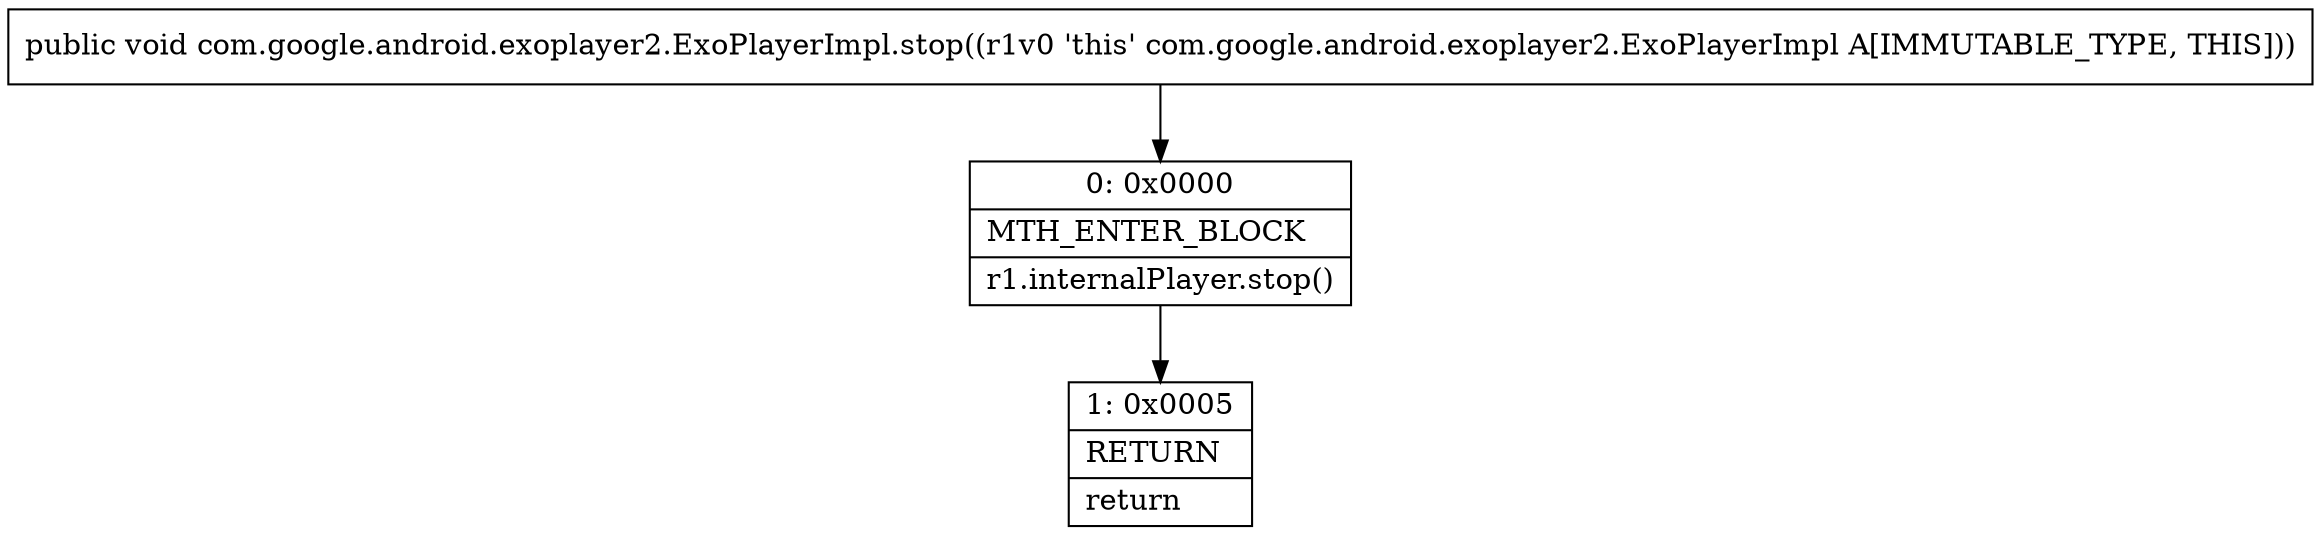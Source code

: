 digraph "CFG forcom.google.android.exoplayer2.ExoPlayerImpl.stop()V" {
Node_0 [shape=record,label="{0\:\ 0x0000|MTH_ENTER_BLOCK\l|r1.internalPlayer.stop()\l}"];
Node_1 [shape=record,label="{1\:\ 0x0005|RETURN\l|return\l}"];
MethodNode[shape=record,label="{public void com.google.android.exoplayer2.ExoPlayerImpl.stop((r1v0 'this' com.google.android.exoplayer2.ExoPlayerImpl A[IMMUTABLE_TYPE, THIS])) }"];
MethodNode -> Node_0;
Node_0 -> Node_1;
}


